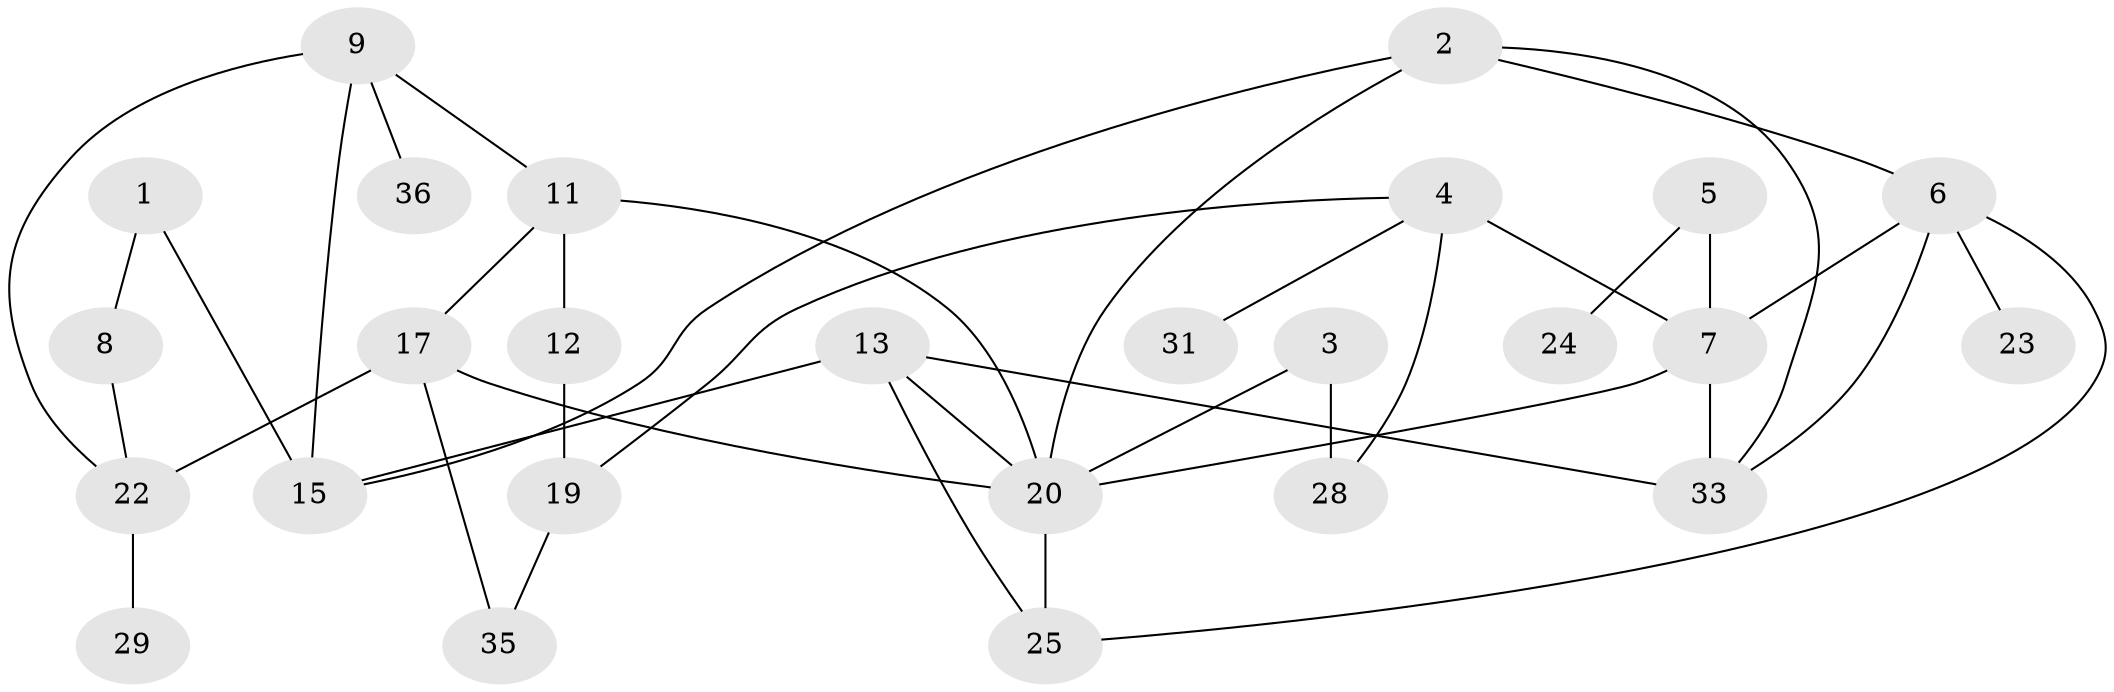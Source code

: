 // original degree distribution, {3: 0.1095890410958904, 1: 0.1917808219178082, 4: 0.1643835616438356, 2: 0.3013698630136986, 5: 0.0821917808219178, 0: 0.136986301369863, 6: 0.0136986301369863}
// Generated by graph-tools (version 1.1) at 2025/33/03/09/25 02:33:54]
// undirected, 26 vertices, 39 edges
graph export_dot {
graph [start="1"]
  node [color=gray90,style=filled];
  1;
  2;
  3;
  4;
  5;
  6;
  7;
  8;
  9;
  11;
  12;
  13;
  15;
  17;
  19;
  20;
  22;
  23;
  24;
  25;
  28;
  29;
  31;
  33;
  35;
  36;
  1 -- 8 [weight=1.0];
  1 -- 15 [weight=1.0];
  2 -- 6 [weight=1.0];
  2 -- 15 [weight=1.0];
  2 -- 20 [weight=1.0];
  2 -- 33 [weight=1.0];
  3 -- 20 [weight=2.0];
  3 -- 28 [weight=2.0];
  4 -- 7 [weight=2.0];
  4 -- 19 [weight=1.0];
  4 -- 28 [weight=1.0];
  4 -- 31 [weight=1.0];
  5 -- 7 [weight=2.0];
  5 -- 24 [weight=1.0];
  6 -- 7 [weight=2.0];
  6 -- 23 [weight=1.0];
  6 -- 25 [weight=1.0];
  6 -- 33 [weight=1.0];
  7 -- 20 [weight=1.0];
  7 -- 33 [weight=1.0];
  8 -- 22 [weight=1.0];
  9 -- 11 [weight=1.0];
  9 -- 15 [weight=1.0];
  9 -- 22 [weight=1.0];
  9 -- 36 [weight=1.0];
  11 -- 12 [weight=1.0];
  11 -- 17 [weight=1.0];
  11 -- 20 [weight=1.0];
  12 -- 19 [weight=1.0];
  13 -- 15 [weight=1.0];
  13 -- 20 [weight=2.0];
  13 -- 25 [weight=1.0];
  13 -- 33 [weight=2.0];
  17 -- 20 [weight=1.0];
  17 -- 22 [weight=2.0];
  17 -- 35 [weight=1.0];
  19 -- 35 [weight=1.0];
  20 -- 25 [weight=1.0];
  22 -- 29 [weight=1.0];
}
